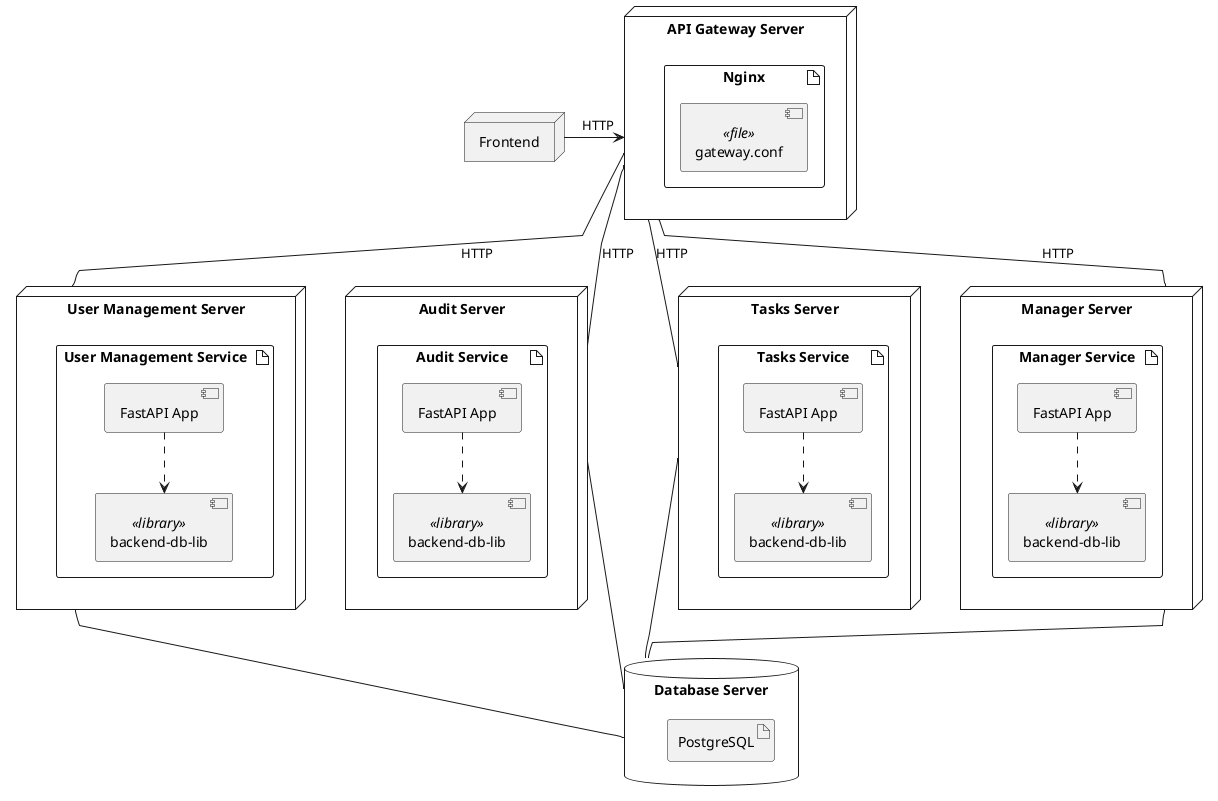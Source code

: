 @startuml

top to bottom direction

node frontend as "Frontend"
node api_gateway as "API Gateway Server" {
    artifact gateway as "Nginx" {
        component gateway_cfg as "gateway.conf" << file >>
    }
    
}

node user_management as "User Management Server" {
    artifact u_service as "User Management Service     " {
        component u_app as "FastAPI App"
        component u_db as "backend-db-lib" << library >>

        u_app -[dashed]-> u_db
    }
}
node audit as "Audit Server" {
    artifact audit_service as "Audit Service" {
        component audit_app as "FastAPI App"
        component a_db as "backend-db-lib" << library >>

        audit_app -[dashed]-> a_db
    }
}
node tasks as "Tasks Server" {
    artifact tasks_service as "Tasks Service" {
        component tasks_app as "FastAPI App"
        component t_db as "backend-db-lib" << library >>

        tasks_app -[dashed]-> t_db
    }
    
}
node manager as "Manager Server" {
    artifact manager_service as "Manager Service" {
        component m_db as "backend-db-lib" << library >>
        component manager_app as "FastAPI App"

        manager_app -[dashed]-> m_db
    }
} 
database database as "Database Server" {
    artifact postgresql as "PostgreSQL"
}

skinparam linetype polyline

frontend -> api_gateway : HTTP
api_gateway -- user_management: HTTP
api_gateway -- audit: HTTP
api_gateway -- tasks: HTTP
api_gateway -- manager: HTTP

user_management --- database
audit --- database 
tasks --- database
manager --- database 

@enduml